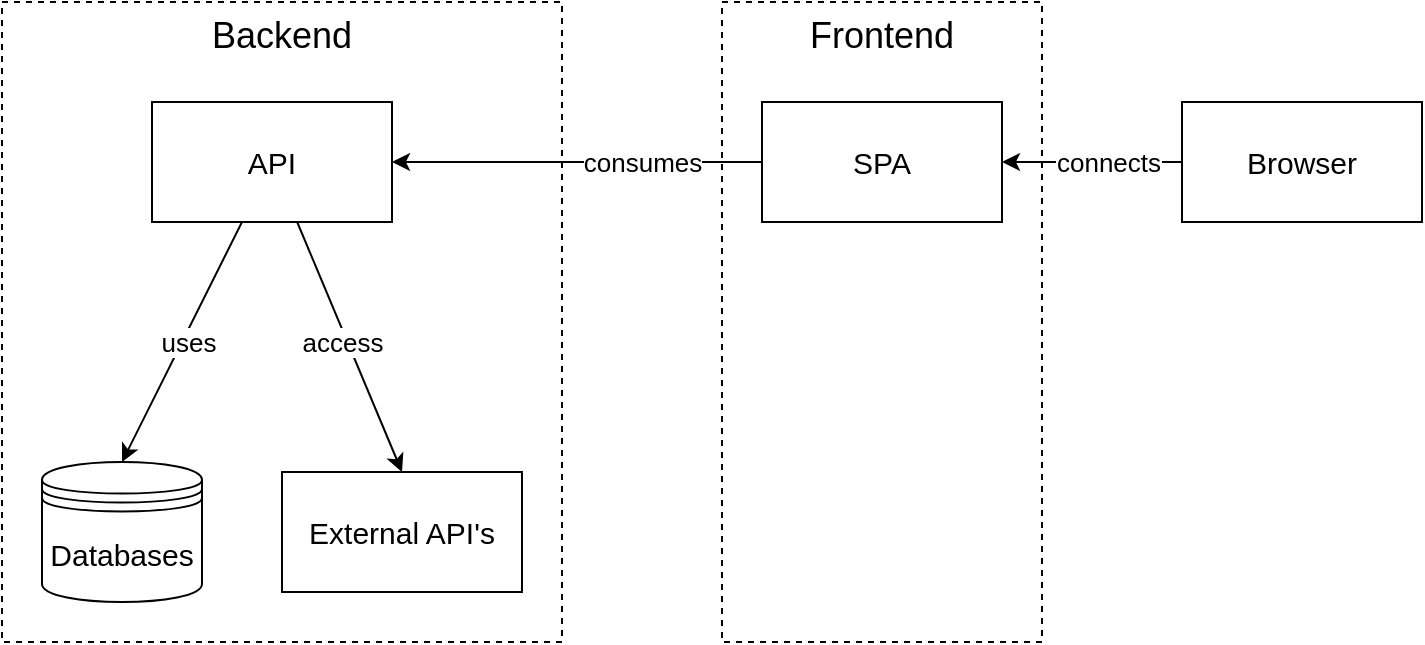 <mxfile version="19.0.3" type="device"><diagram id="hMQ6xtS-pLKDhSbuX7B1" name="Page-1"><mxGraphModel dx="1408" dy="838" grid="1" gridSize="10" guides="1" tooltips="1" connect="1" arrows="1" fold="1" page="1" pageScale="1" pageWidth="850" pageHeight="1100" math="0" shadow="0"><root><mxCell id="0"/><mxCell id="1" parent="0"/><mxCell id="cK1dsakMgOTS0wvEk5wf-3" value="Frontend" style="rounded=0;whiteSpace=wrap;html=1;dashed=1;align=center;verticalAlign=top;fontSize=18;" vertex="1" parent="1"><mxGeometry x="440" y="280" width="160" height="320" as="geometry"/></mxCell><mxCell id="cK1dsakMgOTS0wvEk5wf-4" value="Backend" style="rounded=0;whiteSpace=wrap;html=1;dashed=1;fillColor=default;verticalAlign=top;fontSize=18;" vertex="1" parent="1"><mxGeometry x="80" y="280" width="280" height="320" as="geometry"/></mxCell><mxCell id="cK1dsakMgOTS0wvEk5wf-8" style="rounded=0;orthogonalLoop=1;jettySize=auto;html=1;entryX=0.5;entryY=0;entryDx=0;entryDy=0;" edge="1" parent="1" source="cK1dsakMgOTS0wvEk5wf-1" target="cK1dsakMgOTS0wvEk5wf-6"><mxGeometry relative="1" as="geometry"/></mxCell><mxCell id="cK1dsakMgOTS0wvEk5wf-9" value="uses" style="edgeLabel;html=1;align=center;verticalAlign=middle;resizable=0;points=[];fontSize=13;" vertex="1" connectable="0" parent="cK1dsakMgOTS0wvEk5wf-8"><mxGeometry x="-0.184" relative="1" as="geometry"><mxPoint x="-3" y="11" as="offset"/></mxGeometry></mxCell><mxCell id="cK1dsakMgOTS0wvEk5wf-10" style="edgeStyle=none;rounded=0;orthogonalLoop=1;jettySize=auto;html=1;entryX=0.5;entryY=0;entryDx=0;entryDy=0;" edge="1" parent="1" source="cK1dsakMgOTS0wvEk5wf-1" target="cK1dsakMgOTS0wvEk5wf-7"><mxGeometry relative="1" as="geometry"/></mxCell><mxCell id="cK1dsakMgOTS0wvEk5wf-11" value="access" style="edgeLabel;html=1;align=center;verticalAlign=middle;resizable=0;points=[];fontSize=13;" vertex="1" connectable="0" parent="cK1dsakMgOTS0wvEk5wf-10"><mxGeometry x="-0.17" relative="1" as="geometry"><mxPoint y="8" as="offset"/></mxGeometry></mxCell><mxCell id="cK1dsakMgOTS0wvEk5wf-1" value="API" style="rounded=0;whiteSpace=wrap;html=1;fontSize=15;" vertex="1" parent="1"><mxGeometry x="155" y="330" width="120" height="60" as="geometry"/></mxCell><mxCell id="cK1dsakMgOTS0wvEk5wf-12" style="edgeStyle=none;rounded=0;orthogonalLoop=1;jettySize=auto;html=1;entryX=1;entryY=0.5;entryDx=0;entryDy=0;" edge="1" parent="1" source="cK1dsakMgOTS0wvEk5wf-2" target="cK1dsakMgOTS0wvEk5wf-1"><mxGeometry relative="1" as="geometry"/></mxCell><mxCell id="cK1dsakMgOTS0wvEk5wf-13" value="consumes" style="edgeLabel;html=1;align=center;verticalAlign=middle;resizable=0;points=[];fontSize=13;" vertex="1" connectable="0" parent="cK1dsakMgOTS0wvEk5wf-12"><mxGeometry x="-0.157" relative="1" as="geometry"><mxPoint x="18" as="offset"/></mxGeometry></mxCell><mxCell id="cK1dsakMgOTS0wvEk5wf-2" value="SPA" style="rounded=0;whiteSpace=wrap;html=1;fontSize=15;" vertex="1" parent="1"><mxGeometry x="460" y="330" width="120" height="60" as="geometry"/></mxCell><mxCell id="cK1dsakMgOTS0wvEk5wf-14" style="edgeStyle=none;rounded=0;orthogonalLoop=1;jettySize=auto;html=1;entryX=1;entryY=0.5;entryDx=0;entryDy=0;" edge="1" parent="1" source="cK1dsakMgOTS0wvEk5wf-5" target="cK1dsakMgOTS0wvEk5wf-2"><mxGeometry relative="1" as="geometry"/></mxCell><mxCell id="cK1dsakMgOTS0wvEk5wf-15" value="connects" style="edgeLabel;html=1;align=center;verticalAlign=middle;resizable=0;points=[];fontSize=13;" vertex="1" connectable="0" parent="cK1dsakMgOTS0wvEk5wf-14"><mxGeometry x="-0.44" y="2" relative="1" as="geometry"><mxPoint x="-12" y="-2" as="offset"/></mxGeometry></mxCell><mxCell id="cK1dsakMgOTS0wvEk5wf-5" value="Browser" style="rounded=0;whiteSpace=wrap;html=1;fontSize=15;" vertex="1" parent="1"><mxGeometry x="670" y="330" width="120" height="60" as="geometry"/></mxCell><mxCell id="cK1dsakMgOTS0wvEk5wf-6" value="Databases" style="shape=datastore;whiteSpace=wrap;html=1;fillColor=default;fontSize=15;" vertex="1" parent="1"><mxGeometry x="100" y="510" width="80" height="70" as="geometry"/></mxCell><mxCell id="cK1dsakMgOTS0wvEk5wf-7" value="External API's" style="rounded=0;whiteSpace=wrap;html=1;fontSize=15;" vertex="1" parent="1"><mxGeometry x="220" y="515" width="120" height="60" as="geometry"/></mxCell></root></mxGraphModel></diagram></mxfile>